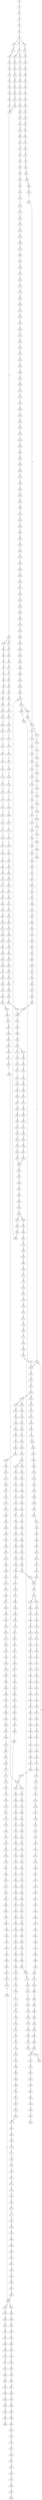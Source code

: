 strict digraph  {
	S0 -> S1 [ label = C ];
	S1 -> S2 [ label = G ];
	S2 -> S3 [ label = A ];
	S3 -> S4 [ label = G ];
	S4 -> S5 [ label = T ];
	S5 -> S6 [ label = C ];
	S6 -> S7 [ label = C ];
	S6 -> S8 [ label = G ];
	S6 -> S9 [ label = T ];
	S7 -> S10 [ label = C ];
	S8 -> S11 [ label = A ];
	S9 -> S12 [ label = C ];
	S10 -> S13 [ label = T ];
	S10 -> S14 [ label = G ];
	S11 -> S15 [ label = A ];
	S12 -> S16 [ label = G ];
	S13 -> S17 [ label = C ];
	S14 -> S18 [ label = C ];
	S15 -> S19 [ label = C ];
	S16 -> S20 [ label = T ];
	S17 -> S21 [ label = C ];
	S18 -> S22 [ label = C ];
	S19 -> S23 [ label = C ];
	S20 -> S24 [ label = C ];
	S21 -> S25 [ label = G ];
	S22 -> S26 [ label = T ];
	S23 -> S27 [ label = T ];
	S24 -> S28 [ label = T ];
	S25 -> S29 [ label = G ];
	S26 -> S30 [ label = G ];
	S27 -> S31 [ label = G ];
	S28 -> S32 [ label = G ];
	S29 -> S33 [ label = T ];
	S30 -> S34 [ label = T ];
	S31 -> S35 [ label = T ];
	S32 -> S36 [ label = T ];
	S33 -> S37 [ label = C ];
	S34 -> S38 [ label = C ];
	S35 -> S39 [ label = C ];
	S36 -> S40 [ label = T ];
	S37 -> S41 [ label = T ];
	S38 -> S42 [ label = G ];
	S39 -> S43 [ label = G ];
	S40 -> S44 [ label = C ];
	S41 -> S45 [ label = G ];
	S42 -> S46 [ label = C ];
	S43 -> S47 [ label = C ];
	S44 -> S48 [ label = C ];
	S45 -> S49 [ label = G ];
	S46 -> S50 [ label = G ];
	S47 -> S50 [ label = G ];
	S48 -> S51 [ label = G ];
	S49 -> S52 [ label = A ];
	S50 -> S53 [ label = C ];
	S51 -> S54 [ label = T ];
	S52 -> S55 [ label = G ];
	S53 -> S56 [ label = G ];
	S53 -> S57 [ label = A ];
	S54 -> S58 [ label = G ];
	S55 -> S59 [ label = G ];
	S56 -> S60 [ label = A ];
	S57 -> S61 [ label = A ];
	S58 -> S62 [ label = G ];
	S59 -> S63 [ label = G ];
	S60 -> S64 [ label = G ];
	S61 -> S65 [ label = C ];
	S62 -> S66 [ label = C ];
	S63 -> S67 [ label = T ];
	S64 -> S68 [ label = C ];
	S65 -> S69 [ label = C ];
	S66 -> S70 [ label = C ];
	S67 -> S71 [ label = G ];
	S68 -> S72 [ label = A ];
	S69 -> S73 [ label = C ];
	S70 -> S74 [ label = C ];
	S71 -> S75 [ label = T ];
	S72 -> S76 [ label = G ];
	S73 -> S77 [ label = G ];
	S74 -> S78 [ label = G ];
	S75 -> S79 [ label = T ];
	S76 -> S80 [ label = T ];
	S77 -> S81 [ label = T ];
	S78 -> S82 [ label = T ];
	S79 -> S83 [ label = C ];
	S80 -> S84 [ label = G ];
	S81 -> S85 [ label = A ];
	S82 -> S86 [ label = C ];
	S83 -> S87 [ label = C ];
	S84 -> S88 [ label = C ];
	S85 -> S89 [ label = C ];
	S86 -> S90 [ label = C ];
	S87 -> S91 [ label = A ];
	S88 -> S92 [ label = A ];
	S89 -> S93 [ label = A ];
	S90 -> S94 [ label = A ];
	S91 -> S95 [ label = G ];
	S92 -> S96 [ label = A ];
	S93 -> S97 [ label = G ];
	S94 -> S98 [ label = G ];
	S95 -> S99 [ label = C ];
	S96 -> S100 [ label = C ];
	S97 -> S101 [ label = C ];
	S98 -> S102 [ label = T ];
	S99 -> S103 [ label = A ];
	S100 -> S104 [ label = A ];
	S101 -> S105 [ label = A ];
	S102 -> S106 [ label = A ];
	S103 -> S107 [ label = G ];
	S104 -> S108 [ label = G ];
	S105 -> S109 [ label = G ];
	S106 -> S110 [ label = G ];
	S107 -> S111 [ label = A ];
	S108 -> S112 [ label = C ];
	S109 -> S113 [ label = G ];
	S110 -> S114 [ label = G ];
	S110 -> S115 [ label = C ];
	S111 -> S116 [ label = T ];
	S112 -> S117 [ label = T ];
	S113 -> S118 [ label = T ];
	S114 -> S119 [ label = G ];
	S115 -> S120 [ label = T ];
	S116 -> S121 [ label = A ];
	S117 -> S122 [ label = A ];
	S118 -> S123 [ label = G ];
	S119 -> S124 [ label = T ];
	S120 -> S125 [ label = C ];
	S121 -> S126 [ label = A ];
	S122 -> S127 [ label = C ];
	S123 -> S128 [ label = C ];
	S124 -> S129 [ label = C ];
	S125 -> S130 [ label = C ];
	S126 -> S131 [ label = A ];
	S127 -> S132 [ label = G ];
	S128 -> S133 [ label = A ];
	S129 -> S134 [ label = A ];
	S130 -> S135 [ label = A ];
	S131 -> S136 [ label = A ];
	S132 -> S137 [ label = A ];
	S133 -> S138 [ label = C ];
	S134 -> S139 [ label = C ];
	S135 -> S140 [ label = C ];
	S136 -> S141 [ label = A ];
	S137 -> S142 [ label = G ];
	S138 -> S143 [ label = G ];
	S139 -> S144 [ label = T ];
	S140 -> S145 [ label = C ];
	S141 -> S146 [ label = C ];
	S142 -> S147 [ label = A ];
	S143 -> S148 [ label = C ];
	S144 -> S149 [ label = C ];
	S145 -> S150 [ label = G ];
	S146 -> S151 [ label = T ];
	S147 -> S152 [ label = A ];
	S148 -> S153 [ label = G ];
	S149 -> S154 [ label = G ];
	S150 -> S155 [ label = G ];
	S151 -> S156 [ label = T ];
	S152 -> S157 [ label = C ];
	S153 -> S158 [ label = G ];
	S154 -> S159 [ label = C ];
	S155 -> S160 [ label = A ];
	S156 -> S161 [ label = T ];
	S157 -> S162 [ label = T ];
	S158 -> S163 [ label = T ];
	S159 -> S164 [ label = T ];
	S160 -> S165 [ label = C ];
	S161 -> S166 [ label = G ];
	S162 -> S167 [ label = G ];
	S163 -> S168 [ label = G ];
	S164 -> S169 [ label = T ];
	S165 -> S170 [ label = G ];
	S166 -> S171 [ label = C ];
	S167 -> S172 [ label = G ];
	S168 -> S173 [ label = C ];
	S169 -> S174 [ label = C ];
	S170 -> S175 [ label = T ];
	S171 -> S176 [ label = C ];
	S172 -> S177 [ label = C ];
	S173 -> S178 [ label = C ];
	S174 -> S179 [ label = A ];
	S175 -> S180 [ label = C ];
	S176 -> S181 [ label = G ];
	S177 -> S182 [ label = G ];
	S178 -> S183 [ label = G ];
	S179 -> S184 [ label = T ];
	S180 -> S185 [ label = G ];
	S181 -> S186 [ label = T ];
	S182 -> S187 [ label = C ];
	S183 -> S188 [ label = C ];
	S184 -> S189 [ label = C ];
	S185 -> S190 [ label = T ];
	S186 -> S191 [ label = A ];
	S187 -> S192 [ label = A ];
	S188 -> S193 [ label = A ];
	S189 -> S194 [ label = C ];
	S190 -> S195 [ label = G ];
	S191 -> S196 [ label = G ];
	S192 -> S197 [ label = G ];
	S193 -> S198 [ label = A ];
	S194 -> S199 [ label = A ];
	S195 -> S200 [ label = A ];
	S196 -> S201 [ label = C ];
	S197 -> S202 [ label = C ];
	S198 -> S203 [ label = C ];
	S199 -> S204 [ label = G ];
	S200 -> S205 [ label = C ];
	S201 -> S206 [ label = C ];
	S202 -> S207 [ label = G ];
	S203 -> S208 [ label = C ];
	S204 -> S209 [ label = A ];
	S205 -> S210 [ label = C ];
	S206 -> S211 [ label = G ];
	S207 -> S212 [ label = G ];
	S208 -> S213 [ label = A ];
	S209 -> S214 [ label = A ];
	S210 -> S215 [ label = G ];
	S211 -> S216 [ label = G ];
	S212 -> S217 [ label = G ];
	S213 -> S218 [ label = G ];
	S214 -> S219 [ label = C ];
	S215 -> S220 [ label = G ];
	S216 -> S221 [ label = T ];
	S217 -> S222 [ label = T ];
	S218 -> S223 [ label = T ];
	S219 -> S224 [ label = C ];
	S220 -> S225 [ label = T ];
	S221 -> S226 [ label = G ];
	S222 -> S227 [ label = G ];
	S223 -> S228 [ label = C ];
	S224 -> S229 [ label = A ];
	S224 -> S230 [ label = G ];
	S225 -> S231 [ label = C ];
	S226 -> S232 [ label = A ];
	S227 -> S233 [ label = C ];
	S228 -> S234 [ label = G ];
	S229 -> S235 [ label = G ];
	S229 -> S236 [ label = C ];
	S230 -> S237 [ label = G ];
	S231 -> S238 [ label = G ];
	S232 -> S239 [ label = C ];
	S233 -> S240 [ label = C ];
	S234 -> S241 [ label = C ];
	S235 -> S242 [ label = A ];
	S236 -> S243 [ label = C ];
	S237 -> S244 [ label = A ];
	S238 -> S245 [ label = C ];
	S239 -> S246 [ label = G ];
	S240 -> S247 [ label = G ];
	S241 -> S248 [ label = G ];
	S242 -> S249 [ label = C ];
	S243 -> S250 [ label = A ];
	S244 -> S251 [ label = C ];
	S245 -> S252 [ label = G ];
	S246 -> S253 [ label = T ];
	S247 -> S254 [ label = C ];
	S248 -> S255 [ label = C ];
	S249 -> S256 [ label = T ];
	S250 -> S257 [ label = C ];
	S251 -> S258 [ label = G ];
	S252 -> S259 [ label = T ];
	S253 -> S260 [ label = G ];
	S254 -> S261 [ label = C ];
	S255 -> S262 [ label = A ];
	S256 -> S263 [ label = C ];
	S257 -> S264 [ label = C ];
	S258 -> S265 [ label = C ];
	S259 -> S266 [ label = A ];
	S260 -> S267 [ label = G ];
	S261 -> S268 [ label = G ];
	S262 -> S269 [ label = G ];
	S263 -> S270 [ label = C ];
	S264 -> S271 [ label = C ];
	S265 -> S272 [ label = C ];
	S266 -> S273 [ label = G ];
	S267 -> S274 [ label = G ];
	S268 -> S275 [ label = G ];
	S269 -> S276 [ label = C ];
	S270 -> S277 [ label = C ];
	S271 -> S278 [ label = C ];
	S272 -> S279 [ label = C ];
	S273 -> S280 [ label = C ];
	S274 -> S281 [ label = T ];
	S275 -> S282 [ label = T ];
	S276 -> S283 [ label = C ];
	S277 -> S284 [ label = A ];
	S278 -> S285 [ label = T ];
	S279 -> S286 [ label = A ];
	S280 -> S287 [ label = C ];
	S281 -> S288 [ label = A ];
	S282 -> S289 [ label = G ];
	S283 -> S290 [ label = G ];
	S284 -> S291 [ label = T ];
	S285 -> S292 [ label = T ];
	S286 -> S293 [ label = T ];
	S287 -> S294 [ label = G ];
	S288 -> S295 [ label = C ];
	S289 -> S296 [ label = G ];
	S290 -> S297 [ label = G ];
	S291 -> S298 [ label = C ];
	S292 -> S299 [ label = C ];
	S293 -> S300 [ label = C ];
	S294 -> S301 [ label = C ];
	S295 -> S302 [ label = T ];
	S296 -> S303 [ label = T ];
	S297 -> S304 [ label = T ];
	S298 -> S305 [ label = T ];
	S299 -> S306 [ label = C ];
	S299 -> S307 [ label = G ];
	S300 -> S308 [ label = G ];
	S301 -> S309 [ label = T ];
	S302 -> S310 [ label = A ];
	S303 -> S311 [ label = G ];
	S304 -> S312 [ label = G ];
	S305 -> S313 [ label = G ];
	S306 -> S314 [ label = T ];
	S307 -> S315 [ label = A ];
	S308 -> S316 [ label = T ];
	S309 -> S317 [ label = G ];
	S310 -> S318 [ label = T ];
	S311 -> S319 [ label = G ];
	S312 -> S320 [ label = G ];
	S313 -> S321 [ label = C ];
	S314 -> S322 [ label = G ];
	S315 -> S323 [ label = T ];
	S316 -> S324 [ label = C ];
	S317 -> S325 [ label = G ];
	S318 -> S326 [ label = T ];
	S319 -> S327 [ label = A ];
	S320 -> S328 [ label = A ];
	S321 -> S329 [ label = C ];
	S322 -> S330 [ label = T ];
	S323 -> S331 [ label = C ];
	S324 -> S332 [ label = C ];
	S325 -> S333 [ label = A ];
	S326 -> S334 [ label = G ];
	S327 -> S335 [ label = A ];
	S328 -> S336 [ label = A ];
	S329 -> S337 [ label = A ];
	S330 -> S338 [ label = C ];
	S331 -> S339 [ label = G ];
	S332 -> S340 [ label = T ];
	S333 -> S341 [ label = A ];
	S334 -> S342 [ label = G ];
	S335 -> S343 [ label = C ];
	S336 -> S344 [ label = G ];
	S337 -> S345 [ label = G ];
	S338 -> S346 [ label = C ];
	S339 -> S347 [ label = T ];
	S340 -> S348 [ label = C ];
	S341 -> S349 [ label = G ];
	S342 -> S350 [ label = A ];
	S343 -> S351 [ label = C ];
	S344 -> S352 [ label = A ];
	S345 -> S353 [ label = T ];
	S346 -> S354 [ label = T ];
	S347 -> S355 [ label = T ];
	S348 -> S356 [ label = T ];
	S349 -> S357 [ label = A ];
	S350 -> S358 [ label = A ];
	S351 -> S359 [ label = T ];
	S352 -> S360 [ label = A ];
	S353 -> S361 [ label = C ];
	S354 -> S362 [ label = T ];
	S355 -> S363 [ label = T ];
	S356 -> S364 [ label = T ];
	S357 -> S365 [ label = A ];
	S358 -> S366 [ label = C ];
	S359 -> S367 [ label = C ];
	S360 -> S368 [ label = C ];
	S361 -> S369 [ label = G ];
	S362 -> S370 [ label = G ];
	S363 -> S371 [ label = G ];
	S364 -> S372 [ label = C ];
	S365 -> S368 [ label = C ];
	S366 -> S373 [ label = G ];
	S367 -> S374 [ label = G ];
	S368 -> S375 [ label = G ];
	S369 -> S376 [ label = T ];
	S370 -> S377 [ label = T ];
	S371 -> S378 [ label = T ];
	S372 -> S379 [ label = T ];
	S373 -> S380 [ label = G ];
	S374 -> S381 [ label = G ];
	S375 -> S382 [ label = G ];
	S376 -> S383 [ label = A ];
	S377 -> S384 [ label = A ];
	S378 -> S385 [ label = A ];
	S379 -> S386 [ label = C ];
	S380 -> S387 [ label = T ];
	S381 -> S388 [ label = C ];
	S382 -> S389 [ label = C ];
	S383 -> S390 [ label = A ];
	S384 -> S391 [ label = G ];
	S385 -> S392 [ label = G ];
	S386 -> S393 [ label = G ];
	S387 -> S394 [ label = A ];
	S388 -> S395 [ label = A ];
	S389 -> S396 [ label = A ];
	S390 -> S397 [ label = G ];
	S391 -> S398 [ label = G ];
	S392 -> S399 [ label = G ];
	S393 -> S400 [ label = G ];
	S394 -> S401 [ label = C ];
	S395 -> S402 [ label = C ];
	S396 -> S403 [ label = C ];
	S397 -> S404 [ label = A ];
	S398 -> S405 [ label = A ];
	S399 -> S406 [ label = A ];
	S400 -> S407 [ label = A ];
	S401 -> S408 [ label = G ];
	S402 -> S409 [ label = G ];
	S403 -> S410 [ label = C ];
	S403 -> S411 [ label = T ];
	S404 -> S412 [ label = C ];
	S405 -> S413 [ label = G ];
	S406 -> S414 [ label = A ];
	S407 -> S415 [ label = G ];
	S408 -> S416 [ label = A ];
	S409 -> S417 [ label = C ];
	S410 -> S418 [ label = G ];
	S411 -> S419 [ label = G ];
	S412 -> S420 [ label = G ];
	S413 -> S421 [ label = A ];
	S414 -> S422 [ label = A ];
	S415 -> S423 [ label = A ];
	S416 -> S424 [ label = A ];
	S417 -> S425 [ label = G ];
	S418 -> S426 [ label = G ];
	S419 -> S427 [ label = G ];
	S420 -> S428 [ label = G ];
	S421 -> S429 [ label = G ];
	S422 -> S430 [ label = G ];
	S423 -> S431 [ label = G ];
	S424 -> S432 [ label = G ];
	S425 -> S433 [ label = C ];
	S426 -> S434 [ label = G ];
	S427 -> S435 [ label = G ];
	S428 -> S436 [ label = C ];
	S429 -> S437 [ label = G ];
	S430 -> S438 [ label = G ];
	S431 -> S439 [ label = G ];
	S432 -> S440 [ label = A ];
	S433 -> S441 [ label = G ];
	S434 -> S442 [ label = A ];
	S435 -> S443 [ label = A ];
	S436 -> S444 [ label = T ];
	S437 -> S445 [ label = T ];
	S438 -> S446 [ label = T ];
	S439 -> S447 [ label = T ];
	S440 -> S448 [ label = A ];
	S441 -> S449 [ label = C ];
	S441 -> S450 [ label = G ];
	S442 -> S451 [ label = A ];
	S443 -> S452 [ label = A ];
	S444 -> S453 [ label = C ];
	S445 -> S454 [ label = C ];
	S446 -> S455 [ label = C ];
	S447 -> S454 [ label = C ];
	S448 -> S456 [ label = G ];
	S449 -> S457 [ label = G ];
	S450 -> S458 [ label = C ];
	S451 -> S459 [ label = T ];
	S452 -> S460 [ label = C ];
	S453 -> S461 [ label = T ];
	S454 -> S462 [ label = C ];
	S455 -> S463 [ label = C ];
	S456 -> S464 [ label = T ];
	S457 -> S465 [ label = T ];
	S458 -> S466 [ label = T ];
	S459 -> S467 [ label = T ];
	S460 -> S468 [ label = T ];
	S461 -> S469 [ label = C ];
	S462 -> S470 [ label = C ];
	S463 -> S471 [ label = C ];
	S464 -> S472 [ label = G ];
	S465 -> S473 [ label = C ];
	S466 -> S474 [ label = G ];
	S467 -> S475 [ label = G ];
	S468 -> S476 [ label = G ];
	S469 -> S477 [ label = G ];
	S470 -> S478 [ label = A ];
	S470 -> S479 [ label = G ];
	S471 -> S480 [ label = G ];
	S472 -> S481 [ label = T ];
	S473 -> S482 [ label = G ];
	S474 -> S483 [ label = G ];
	S475 -> S484 [ label = A ];
	S476 -> S485 [ label = G ];
	S477 -> S486 [ label = A ];
	S478 -> S487 [ label = G ];
	S479 -> S488 [ label = G ];
	S480 -> S489 [ label = A ];
	S481 -> S490 [ label = C ];
	S482 -> S491 [ label = A ];
	S483 -> S492 [ label = A ];
	S484 -> S493 [ label = A ];
	S485 -> S494 [ label = A ];
	S486 -> S495 [ label = A ];
	S487 -> S496 [ label = A ];
	S488 -> S497 [ label = A ];
	S489 -> S498 [ label = A ];
	S490 -> S499 [ label = C ];
	S491 -> S500 [ label = C ];
	S492 -> S501 [ label = A ];
	S493 -> S502 [ label = C ];
	S494 -> S503 [ label = C ];
	S495 -> S504 [ label = G ];
	S496 -> S505 [ label = G ];
	S497 -> S506 [ label = G ];
	S498 -> S507 [ label = G ];
	S499 -> S508 [ label = T ];
	S500 -> S509 [ label = G ];
	S501 -> S510 [ label = T ];
	S502 -> S511 [ label = C ];
	S503 -> S512 [ label = C ];
	S504 -> S513 [ label = T ];
	S505 -> S514 [ label = C ];
	S506 -> S515 [ label = G ];
	S507 -> S516 [ label = T ];
	S508 -> S517 [ label = G ];
	S509 -> S518 [ label = C ];
	S510 -> S519 [ label = G ];
	S511 -> S520 [ label = C ];
	S512 -> S521 [ label = C ];
	S513 -> S522 [ label = C ];
	S514 -> S523 [ label = C ];
	S515 -> S524 [ label = C ];
	S516 -> S525 [ label = C ];
	S517 -> S526 [ label = G ];
	S518 -> S527 [ label = G ];
	S519 -> S528 [ label = G ];
	S520 -> S529 [ label = G ];
	S521 -> S530 [ label = G ];
	S522 -> S531 [ label = G ];
	S523 -> S532 [ label = A ];
	S524 -> S533 [ label = G ];
	S525 -> S534 [ label = G ];
	S526 -> S535 [ label = C ];
	S527 -> S536 [ label = C ];
	S528 -> S537 [ label = G ];
	S529 -> S538 [ label = T ];
	S530 -> S539 [ label = T ];
	S531 -> S540 [ label = C ];
	S532 -> S541 [ label = C ];
	S533 -> S542 [ label = T ];
	S534 -> S543 [ label = A ];
	S535 -> S544 [ label = C ];
	S536 -> S545 [ label = C ];
	S537 -> S546 [ label = G ];
	S538 -> S547 [ label = C ];
	S539 -> S548 [ label = C ];
	S540 -> S549 [ label = G ];
	S541 -> S550 [ label = G ];
	S542 -> S551 [ label = G ];
	S543 -> S552 [ label = G ];
	S544 -> S553 [ label = T ];
	S545 -> S554 [ label = T ];
	S546 -> S555 [ label = T ];
	S547 -> S556 [ label = T ];
	S548 -> S557 [ label = T ];
	S549 -> S558 [ label = G ];
	S550 -> S559 [ label = G ];
	S551 -> S560 [ label = G ];
	S552 -> S561 [ label = G ];
	S553 -> S562 [ label = G ];
	S554 -> S563 [ label = C ];
	S555 -> S564 [ label = C ];
	S556 -> S565 [ label = C ];
	S557 -> S565 [ label = C ];
	S558 -> S566 [ label = C ];
	S559 -> S567 [ label = T ];
	S560 -> S568 [ label = T ];
	S561 -> S569 [ label = T ];
	S562 -> S570 [ label = G ];
	S563 -> S571 [ label = G ];
	S564 -> S572 [ label = C ];
	S565 -> S573 [ label = G ];
	S566 -> S574 [ label = T ];
	S567 -> S575 [ label = T ];
	S568 -> S576 [ label = A ];
	S569 -> S577 [ label = A ];
	S570 -> S578 [ label = G ];
	S571 -> S579 [ label = G ];
	S572 -> S580 [ label = G ];
	S573 -> S581 [ label = G ];
	S574 -> S582 [ label = A ];
	S575 -> S583 [ label = A ];
	S576 -> S584 [ label = T ];
	S577 -> S585 [ label = T ];
	S578 -> S586 [ label = T ];
	S579 -> S587 [ label = G ];
	S580 -> S588 [ label = C ];
	S581 -> S589 [ label = C ];
	S582 -> S590 [ label = T ];
	S583 -> S591 [ label = C ];
	S584 -> S592 [ label = G ];
	S585 -> S593 [ label = A ];
	S586 -> S594 [ label = C ];
	S587 -> S595 [ label = C ];
	S588 -> S596 [ label = C ];
	S589 -> S597 [ label = A ];
	S590 -> S598 [ label = A ];
	S591 -> S599 [ label = T ];
	S592 -> S600 [ label = A ];
	S593 -> S601 [ label = A ];
	S594 -> S602 [ label = C ];
	S595 -> S603 [ label = T ];
	S596 -> S604 [ label = G ];
	S597 -> S605 [ label = C ];
	S598 -> S606 [ label = G ];
	S599 -> S607 [ label = G ];
	S600 -> S608 [ label = G ];
	S601 -> S609 [ label = G ];
	S602 -> S610 [ label = C ];
	S603 -> S611 [ label = C ];
	S604 -> S612 [ label = G ];
	S605 -> S613 [ label = C ];
	S606 -> S614 [ label = T ];
	S607 -> S615 [ label = C ];
	S608 -> S616 [ label = C ];
	S609 -> S617 [ label = T ];
	S610 -> S618 [ label = G ];
	S611 -> S619 [ label = A ];
	S612 -> S620 [ label = A ];
	S613 -> S621 [ label = G ];
	S614 -> S622 [ label = A ];
	S615 -> S623 [ label = A ];
	S616 -> S624 [ label = G ];
	S617 -> S625 [ label = C ];
	S618 -> S626 [ label = A ];
	S619 -> S627 [ label = C ];
	S620 -> S628 [ label = A ];
	S621 -> S629 [ label = A ];
	S622 -> S630 [ label = G ];
	S623 -> S631 [ label = G ];
	S624 -> S632 [ label = G ];
	S625 -> S633 [ label = G ];
	S626 -> S634 [ label = G ];
	S627 -> S635 [ label = G ];
	S628 -> S636 [ label = C ];
	S629 -> S637 [ label = G ];
	S629 -> S638 [ label = A ];
	S630 -> S639 [ label = C ];
	S631 -> S640 [ label = A ];
	S632 -> S641 [ label = T ];
	S633 -> S642 [ label = T ];
	S634 -> S643 [ label = T ];
	S635 -> S644 [ label = T ];
	S636 -> S645 [ label = T ];
	S637 -> S646 [ label = T ];
	S638 -> S647 [ label = T ];
	S639 -> S648 [ label = C ];
	S640 -> S649 [ label = C ];
	S641 -> S650 [ label = C ];
	S642 -> S651 [ label = G ];
	S643 -> S652 [ label = C ];
	S644 -> S653 [ label = C ];
	S645 -> S654 [ label = G ];
	S646 -> S655 [ label = C ];
	S647 -> S656 [ label = G ];
	S648 -> S657 [ label = G ];
	S649 -> S658 [ label = G ];
	S650 -> S659 [ label = G ];
	S651 -> S660 [ label = G ];
	S652 -> S661 [ label = C ];
	S653 -> S662 [ label = C ];
	S654 -> S663 [ label = C ];
	S655 -> S664 [ label = C ];
	S656 -> S665 [ label = T ];
	S657 -> S666 [ label = A ];
	S658 -> S667 [ label = G ];
	S659 -> S668 [ label = C ];
	S660 -> S669 [ label = T ];
	S661 -> S670 [ label = A ];
	S662 -> S671 [ label = A ];
	S663 -> S672 [ label = A ];
	S664 -> S670 [ label = A ];
	S665 -> S673 [ label = A ];
	S666 -> S674 [ label = A ];
	S667 -> S675 [ label = A ];
	S668 -> S676 [ label = A ];
	S669 -> S677 [ label = A ];
	S670 -> S678 [ label = G ];
	S671 -> S679 [ label = G ];
	S672 -> S680 [ label = A ];
	S673 -> S681 [ label = G ];
	S674 -> S682 [ label = A ];
	S675 -> S683 [ label = C ];
	S676 -> S684 [ label = C ];
	S677 -> S685 [ label = C ];
	S678 -> S686 [ label = T ];
	S678 -> S687 [ label = C ];
	S679 -> S688 [ label = C ];
	S680 -> S689 [ label = C ];
	S681 -> S690 [ label = T ];
	S682 -> S691 [ label = C ];
	S683 -> S692 [ label = A ];
	S684 -> S693 [ label = G ];
	S685 -> S694 [ label = C ];
	S686 -> S695 [ label = A ];
	S687 -> S696 [ label = T ];
	S688 -> S697 [ label = T ];
	S689 -> S698 [ label = C ];
	S690 -> S699 [ label = T ];
	S691 -> S700 [ label = C ];
	S692 -> S701 [ label = C ];
	S693 -> S702 [ label = C ];
	S694 -> S703 [ label = G ];
	S695 -> S110 [ label = G ];
	S696 -> S704 [ label = T ];
	S697 -> S704 [ label = T ];
	S698 -> S705 [ label = A ];
	S699 -> S706 [ label = T ];
	S700 -> S707 [ label = C ];
	S701 -> S708 [ label = A ];
	S702 -> S709 [ label = G ];
	S703 -> S710 [ label = G ];
	S704 -> S711 [ label = C ];
	S705 -> S712 [ label = G ];
	S706 -> S713 [ label = C ];
	S707 -> S714 [ label = C ];
	S708 -> S715 [ label = C ];
	S709 -> S716 [ label = C ];
	S710 -> S717 [ label = T ];
	S711 -> S718 [ label = A ];
	S712 -> S719 [ label = A ];
	S713 -> S720 [ label = A ];
	S714 -> S721 [ label = G ];
	S715 -> S722 [ label = C ];
	S716 -> S441 [ label = G ];
	S717 -> S723 [ label = G ];
	S718 -> S724 [ label = C ];
	S719 -> S725 [ label = A ];
	S720 -> S726 [ label = C ];
	S721 -> S727 [ label = A ];
	S722 -> S728 [ label = T ];
	S723 -> S729 [ label = G ];
	S724 -> S730 [ label = G ];
	S725 -> S731 [ label = C ];
	S726 -> S732 [ label = T ];
	S727 -> S733 [ label = C ];
	S728 -> S734 [ label = C ];
	S729 -> S735 [ label = T ];
	S730 -> S736 [ label = C ];
	S731 -> S737 [ label = A ];
	S732 -> S738 [ label = C ];
	S733 -> S739 [ label = T ];
	S734 -> S740 [ label = T ];
	S735 -> S741 [ label = T ];
	S736 -> S742 [ label = C ];
	S737 -> S743 [ label = G ];
	S738 -> S744 [ label = C ];
	S739 -> S745 [ label = A ];
	S740 -> S746 [ label = A ];
	S741 -> S747 [ label = A ];
	S742 -> S748 [ label = C ];
	S743 -> S749 [ label = C ];
	S744 -> S750 [ label = T ];
	S745 -> S751 [ label = G ];
	S746 -> S752 [ label = G ];
	S747 -> S753 [ label = G ];
	S748 -> S754 [ label = T ];
	S749 -> S755 [ label = C ];
	S750 -> S756 [ label = T ];
	S751 -> S757 [ label = A ];
	S752 -> S758 [ label = A ];
	S753 -> S759 [ label = A ];
	S754 -> S760 [ label = T ];
	S755 -> S761 [ label = G ];
	S756 -> S762 [ label = T ];
	S757 -> S763 [ label = A ];
	S758 -> S764 [ label = A ];
	S759 -> S765 [ label = A ];
	S760 -> S766 [ label = C ];
	S761 -> S767 [ label = T ];
	S762 -> S768 [ label = C ];
	S763 -> S769 [ label = T ];
	S764 -> S770 [ label = C ];
	S765 -> S771 [ label = G ];
	S766 -> S772 [ label = A ];
	S767 -> S773 [ label = C ];
	S768 -> S774 [ label = A ];
	S769 -> S775 [ label = C ];
	S770 -> S776 [ label = G ];
	S771 -> S777 [ label = G ];
	S772 -> S778 [ label = T ];
	S773 -> S779 [ label = C ];
	S774 -> S780 [ label = T ];
	S775 -> S781 [ label = G ];
	S776 -> S782 [ label = A ];
	S777 -> S783 [ label = G ];
	S778 -> S784 [ label = C ];
	S779 -> S785 [ label = T ];
	S780 -> S786 [ label = C ];
	S781 -> S787 [ label = G ];
	S782 -> S788 [ label = G ];
	S783 -> S789 [ label = G ];
	S784 -> S790 [ label = C ];
	S785 -> S791 [ label = C ];
	S786 -> S792 [ label = C ];
	S787 -> S793 [ label = G ];
	S788 -> S794 [ label = G ];
	S789 -> S795 [ label = G ];
	S790 -> S199 [ label = A ];
	S791 -> S796 [ label = T ];
	S792 -> S797 [ label = A ];
	S793 -> S798 [ label = T ];
	S794 -> S799 [ label = T ];
	S795 -> S800 [ label = T ];
	S796 -> S801 [ label = G ];
	S797 -> S204 [ label = G ];
	S798 -> S802 [ label = A ];
	S799 -> S803 [ label = G ];
	S800 -> S804 [ label = C ];
	S801 -> S805 [ label = T ];
	S802 -> S806 [ label = T ];
	S803 -> S807 [ label = T ];
	S804 -> S808 [ label = C ];
	S805 -> S809 [ label = C ];
	S806 -> S810 [ label = C ];
	S807 -> S811 [ label = C ];
	S808 -> S812 [ label = G ];
	S809 -> S813 [ label = G ];
	S810 -> S814 [ label = C ];
	S811 -> S815 [ label = C ];
	S812 -> S816 [ label = T ];
	S813 -> S817 [ label = T ];
	S814 -> S818 [ label = C ];
	S815 -> S819 [ label = C ];
	S816 -> S820 [ label = C ];
	S817 -> S821 [ label = G ];
	S818 -> S822 [ label = G ];
	S819 -> S823 [ label = T ];
	S820 -> S824 [ label = G ];
	S821 -> S825 [ label = G ];
	S822 -> S826 [ label = A ];
	S823 -> S827 [ label = G ];
	S824 -> S828 [ label = G ];
	S825 -> S829 [ label = T ];
	S826 -> S830 [ label = A ];
	S827 -> S831 [ label = T ];
	S828 -> S832 [ label = A ];
	S829 -> S677 [ label = A ];
	S830 -> S833 [ label = A ];
	S831 -> S834 [ label = C ];
	S832 -> S835 [ label = A ];
	S833 -> S836 [ label = G ];
	S834 -> S837 [ label = C ];
	S835 -> S838 [ label = C ];
	S836 -> S839 [ label = T ];
	S837 -> S840 [ label = T ];
	S838 -> S841 [ label = A ];
	S838 -> S842 [ label = T ];
	S839 -> S843 [ label = G ];
	S840 -> S844 [ label = A ];
	S841 -> S845 [ label = G ];
	S842 -> S846 [ label = A ];
	S843 -> S847 [ label = T ];
	S844 -> S848 [ label = C ];
	S845 -> S849 [ label = G ];
	S846 -> S850 [ label = C ];
	S847 -> S851 [ label = C ];
	S848 -> S852 [ label = T ];
	S849 -> S853 [ label = A ];
	S850 -> S854 [ label = A ];
	S851 -> S855 [ label = G ];
	S852 -> S856 [ label = A ];
	S853 -> S857 [ label = A ];
	S854 -> S858 [ label = A ];
	S855 -> S859 [ label = T ];
	S856 -> S860 [ label = C ];
	S857 -> S861 [ label = T ];
	S858 -> S862 [ label = C ];
	S859 -> S863 [ label = C ];
	S860 -> S864 [ label = C ];
	S861 -> S865 [ label = A ];
	S862 -> S866 [ label = G ];
	S863 -> S867 [ label = G ];
	S864 -> S868 [ label = A ];
	S865 -> S869 [ label = G ];
	S866 -> S870 [ label = A ];
	S867 -> S871 [ label = G ];
	S868 -> S872 [ label = G ];
	S869 -> S873 [ label = T ];
	S870 -> S874 [ label = A ];
	S871 -> S875 [ label = A ];
	S872 -> S876 [ label = G ];
	S873 -> S877 [ label = C ];
	S874 -> S878 [ label = A ];
	S875 -> S879 [ label = A ];
	S876 -> S880 [ label = A ];
	S877 -> S881 [ label = T ];
	S878 -> S882 [ label = A ];
	S879 -> S838 [ label = C ];
	S880 -> S883 [ label = G ];
	S881 -> S884 [ label = C ];
	S882 -> S885 [ label = C ];
	S883 -> S886 [ label = A ];
	S884 -> S887 [ label = T ];
	S885 -> S888 [ label = A ];
	S886 -> S889 [ label = G ];
	S887 -> S890 [ label = C ];
	S888 -> S891 [ label = G ];
	S889 -> S892 [ label = T ];
	S890 -> S893 [ label = T ];
	S891 -> S894 [ label = A ];
	S892 -> S895 [ label = C ];
	S893 -> S896 [ label = G ];
	S894 -> S897 [ label = A ];
	S895 -> S898 [ label = A ];
	S896 -> S899 [ label = A ];
	S897 -> S900 [ label = G ];
	S898 -> S901 [ label = G ];
	S899 -> S902 [ label = G ];
	S900 -> S903 [ label = G ];
	S901 -> S904 [ label = G ];
	S902 -> S905 [ label = T ];
	S903 -> S906 [ label = G ];
	S904 -> S907 [ label = A ];
	S905 -> S908 [ label = A ];
	S906 -> S909 [ label = G ];
	S907 -> S910 [ label = C ];
	S909 -> S911 [ label = T ];
	S910 -> S912 [ label = C ];
	S911 -> S913 [ label = C ];
	S912 -> S914 [ label = A ];
	S913 -> S915 [ label = T ];
	S914 -> S916 [ label = G ];
	S915 -> S917 [ label = C ];
	S916 -> S918 [ label = T ];
	S917 -> S919 [ label = T ];
	S918 -> S920 [ label = C ];
	S919 -> S921 [ label = C ];
	S920 -> S922 [ label = T ];
	S921 -> S923 [ label = G ];
	S922 -> S924 [ label = C ];
	S923 -> S925 [ label = T ];
	S924 -> S926 [ label = T ];
	S925 -> S927 [ label = G ];
	S926 -> S928 [ label = G ];
	S927 -> S929 [ label = G ];
	S928 -> S930 [ label = T ];
	S929 -> S931 [ label = T ];
	S930 -> S932 [ label = A ];
	S931 -> S933 [ label = A ];
}
